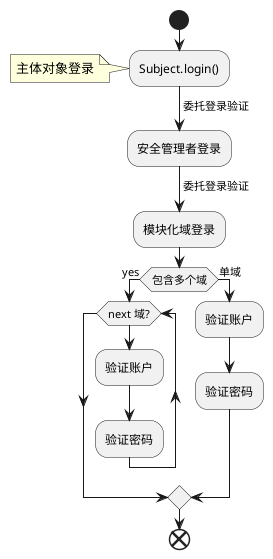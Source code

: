 @startuml shiro登录流程
    start
    :Subject.login();
    note left:主体对象登录
    -> 委托登录验证;
    :安全管理者登录;
    -> 委托登录验证;
    :模块化域登录;
    if (包含多个域) then (yes)
    while (next 域?)
        :验证账户;
        :验证密码;
    endwhile;
    else (单域)
        :验证账户;
        :验证密码;
    endif
    end
    
@enduml